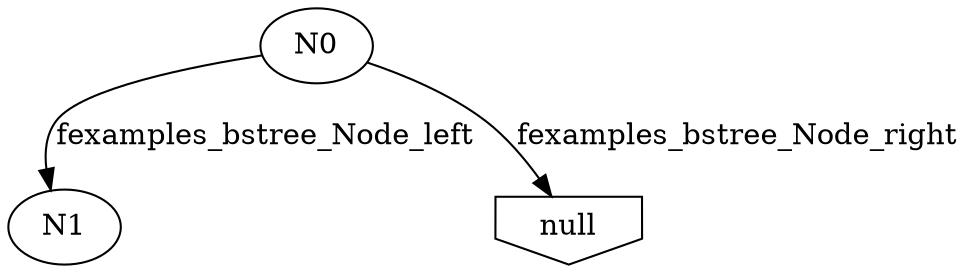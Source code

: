 digraph s2 {
	nodesep=.5; ordering=out;
	null [ shape = invhouse ];
	N0->N1 	[ label = fexamples_bstree_Node_left ];
	N0->null 	[ label = fexamples_bstree_Node_right ];
}
